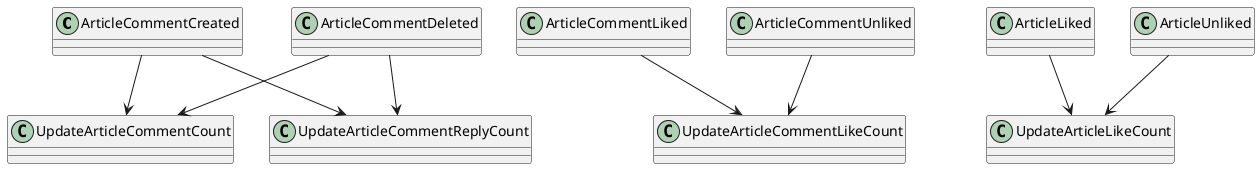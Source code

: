@startuml
ArticleCommentCreated       -down-> UpdateArticleCommentCount
ArticleCommentCreated       -down-> UpdateArticleCommentReplyCount
ArticleCommentDeleted       -down-> UpdateArticleCommentCount
ArticleCommentDeleted       -down-> UpdateArticleCommentReplyCount
ArticleCommentLiked         -down-> UpdateArticleCommentLikeCount
ArticleCommentUnliked       -down-> UpdateArticleCommentLikeCount
ArticleLiked                -down-> UpdateArticleLikeCount
ArticleUnliked              -down-> UpdateArticleLikeCount
@enduml
